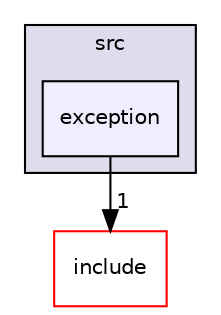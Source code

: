 digraph "/home/alexandre/Documents/sae_pacman/MinGL2/src/exception" {
  compound=true
  node [ fontsize="10", fontname="Helvetica"];
  edge [ labelfontsize="10", labelfontname="Helvetica"];
  subgraph clusterdir_3785c8ddeb5801ba8a1eb564cf3952b5 {
    graph [ bgcolor="#ddddee", pencolor="black", label="src" fontname="Helvetica", fontsize="10", URL="dir_3785c8ddeb5801ba8a1eb564cf3952b5.html"]
  dir_c02bc3bfd3bbd00c73c20603af848799 [shape=box, label="exception", style="filled", fillcolor="#eeeeff", pencolor="black", URL="dir_c02bc3bfd3bbd00c73c20603af848799.html"];
  }
  dir_ae291cc27e75980bdaeeec13fe1d2128 [shape=box label="include" fillcolor="white" style="filled" color="red" URL="dir_ae291cc27e75980bdaeeec13fe1d2128.html"];
  dir_c02bc3bfd3bbd00c73c20603af848799->dir_ae291cc27e75980bdaeeec13fe1d2128 [headlabel="1", labeldistance=1.5 headhref="dir_000026_000013.html"];
}
